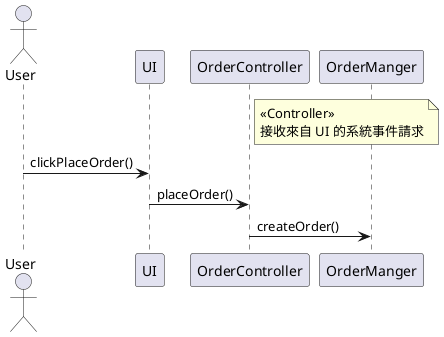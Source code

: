 @startuml
actor User
participant "UI" as UI
participant "OrderController" as Controller
participant "OrderManger" as Manger

note right of Controller
<<Controller>>
接收來自 UI 的系統事件請求
end note

User -> UI : clickPlaceOrder()
UI -> Controller : placeOrder()
Controller -> Manger : createOrder()
@enduml